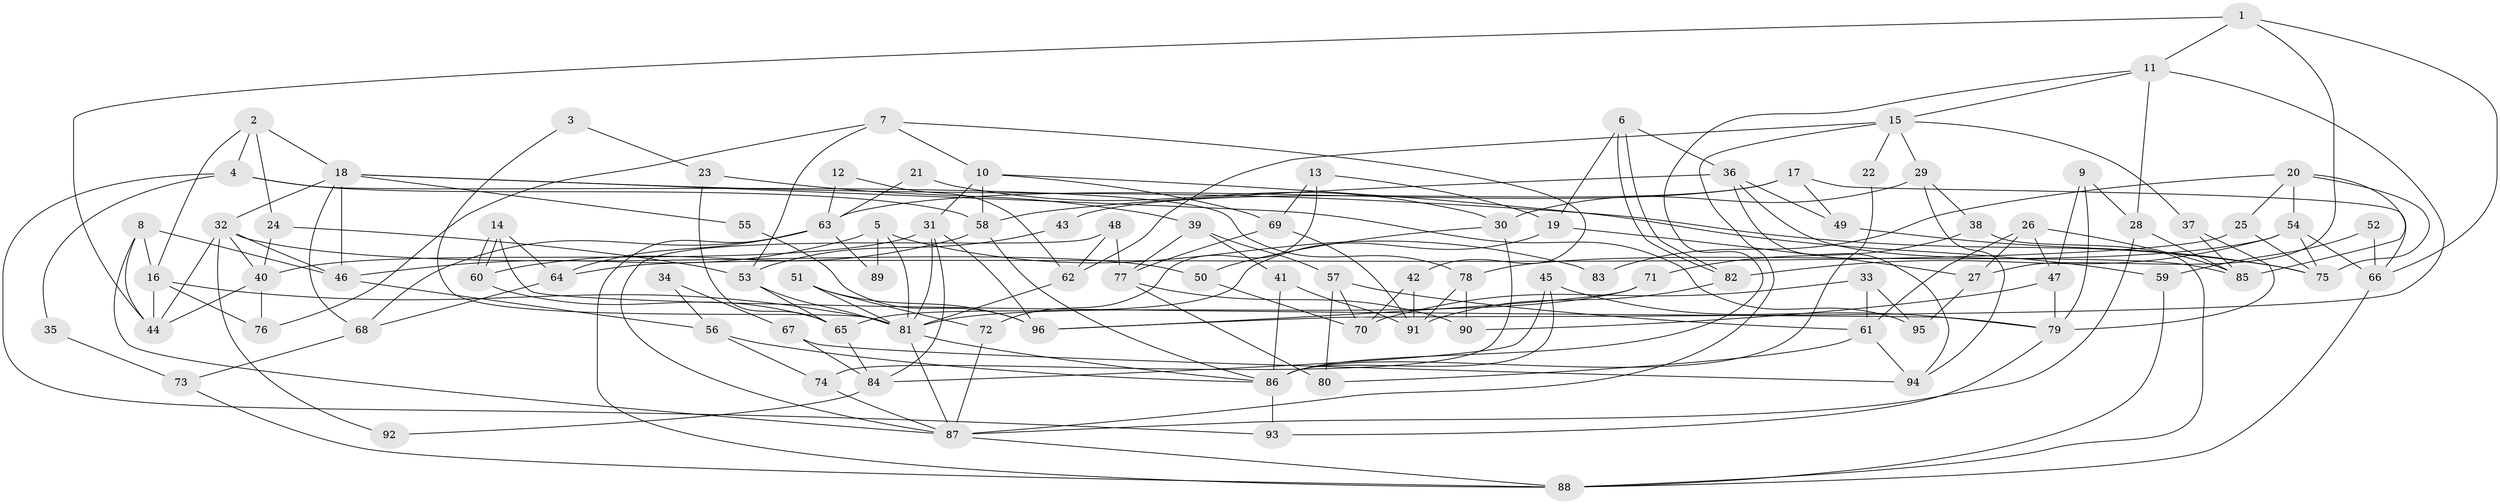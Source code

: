 // Generated by graph-tools (version 1.1) at 2025/11/02/27/25 16:11:23]
// undirected, 96 vertices, 192 edges
graph export_dot {
graph [start="1"]
  node [color=gray90,style=filled];
  1;
  2;
  3;
  4;
  5;
  6;
  7;
  8;
  9;
  10;
  11;
  12;
  13;
  14;
  15;
  16;
  17;
  18;
  19;
  20;
  21;
  22;
  23;
  24;
  25;
  26;
  27;
  28;
  29;
  30;
  31;
  32;
  33;
  34;
  35;
  36;
  37;
  38;
  39;
  40;
  41;
  42;
  43;
  44;
  45;
  46;
  47;
  48;
  49;
  50;
  51;
  52;
  53;
  54;
  55;
  56;
  57;
  58;
  59;
  60;
  61;
  62;
  63;
  64;
  65;
  66;
  67;
  68;
  69;
  70;
  71;
  72;
  73;
  74;
  75;
  76;
  77;
  78;
  79;
  80;
  81;
  82;
  83;
  84;
  85;
  86;
  87;
  88;
  89;
  90;
  91;
  92;
  93;
  94;
  95;
  96;
  1 -- 27;
  1 -- 11;
  1 -- 44;
  1 -- 66;
  2 -- 24;
  2 -- 16;
  2 -- 4;
  2 -- 18;
  3 -- 81;
  3 -- 23;
  4 -- 58;
  4 -- 35;
  4 -- 78;
  4 -- 93;
  5 -- 81;
  5 -- 46;
  5 -- 83;
  5 -- 89;
  6 -- 36;
  6 -- 82;
  6 -- 82;
  6 -- 19;
  7 -- 76;
  7 -- 10;
  7 -- 42;
  7 -- 53;
  8 -- 46;
  8 -- 16;
  8 -- 44;
  8 -- 87;
  9 -- 79;
  9 -- 47;
  9 -- 28;
  10 -- 58;
  10 -- 69;
  10 -- 31;
  10 -- 59;
  11 -- 15;
  11 -- 28;
  11 -- 86;
  11 -- 96;
  12 -- 63;
  12 -- 62;
  13 -- 72;
  13 -- 19;
  13 -- 69;
  14 -- 60;
  14 -- 60;
  14 -- 79;
  14 -- 64;
  15 -- 37;
  15 -- 87;
  15 -- 22;
  15 -- 29;
  15 -- 62;
  16 -- 81;
  16 -- 44;
  16 -- 76;
  17 -- 63;
  17 -- 66;
  17 -- 43;
  17 -- 49;
  18 -- 32;
  18 -- 46;
  18 -- 55;
  18 -- 68;
  18 -- 75;
  18 -- 95;
  19 -- 65;
  19 -- 27;
  20 -- 75;
  20 -- 54;
  20 -- 25;
  20 -- 83;
  20 -- 85;
  21 -- 30;
  21 -- 63;
  22 -- 86;
  23 -- 39;
  23 -- 65;
  24 -- 53;
  24 -- 40;
  25 -- 75;
  25 -- 64;
  26 -- 61;
  26 -- 85;
  26 -- 27;
  26 -- 47;
  27 -- 95;
  28 -- 87;
  28 -- 85;
  29 -- 38;
  29 -- 30;
  29 -- 94;
  30 -- 74;
  30 -- 50;
  31 -- 40;
  31 -- 81;
  31 -- 84;
  31 -- 96;
  32 -- 44;
  32 -- 50;
  32 -- 40;
  32 -- 46;
  32 -- 92;
  33 -- 61;
  33 -- 95;
  33 -- 70;
  34 -- 56;
  34 -- 67;
  35 -- 73;
  36 -- 49;
  36 -- 85;
  36 -- 58;
  36 -- 94;
  37 -- 79;
  37 -- 85;
  38 -- 71;
  38 -- 88;
  39 -- 41;
  39 -- 57;
  39 -- 77;
  40 -- 44;
  40 -- 76;
  41 -- 86;
  41 -- 91;
  42 -- 91;
  42 -- 70;
  43 -- 53;
  45 -- 79;
  45 -- 86;
  45 -- 84;
  46 -- 56;
  47 -- 90;
  47 -- 79;
  48 -- 87;
  48 -- 62;
  48 -- 77;
  49 -- 75;
  50 -- 70;
  51 -- 81;
  51 -- 96;
  51 -- 72;
  52 -- 59;
  52 -- 66;
  53 -- 65;
  53 -- 81;
  54 -- 66;
  54 -- 78;
  54 -- 75;
  54 -- 82;
  55 -- 96;
  56 -- 86;
  56 -- 74;
  57 -- 80;
  57 -- 70;
  57 -- 61;
  58 -- 86;
  58 -- 60;
  59 -- 88;
  60 -- 65;
  61 -- 94;
  61 -- 80;
  62 -- 81;
  63 -- 64;
  63 -- 68;
  63 -- 88;
  63 -- 89;
  64 -- 68;
  65 -- 84;
  66 -- 88;
  67 -- 94;
  67 -- 84;
  68 -- 73;
  69 -- 77;
  69 -- 91;
  71 -- 81;
  71 -- 96;
  72 -- 87;
  73 -- 88;
  74 -- 87;
  77 -- 80;
  77 -- 90;
  78 -- 91;
  78 -- 90;
  79 -- 93;
  81 -- 86;
  81 -- 87;
  82 -- 91;
  84 -- 92;
  86 -- 93;
  87 -- 88;
}
